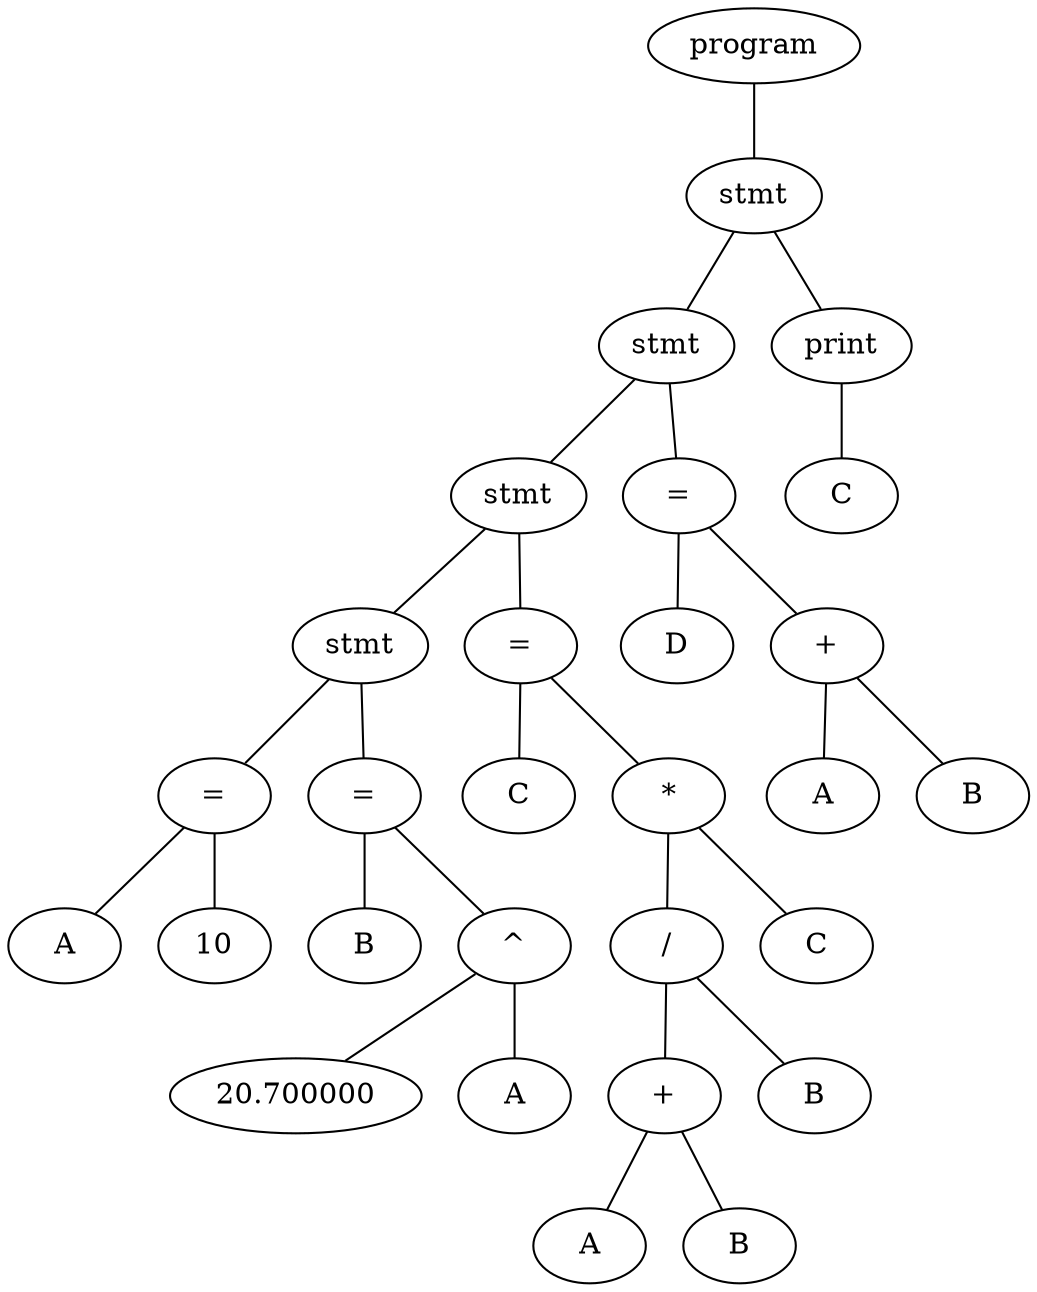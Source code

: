 graph {
	N28[label="program"];
	N27[label="stmt"];
	N24[label="stmt"];
	N18[label="stmt"];
	N8[label="stmt"];
	N1[label="="];
	N2[label="A"];
	N1 -- N2;
	N0[label="10"];
	N1 -- N0;
	N8 -- N1;
	N6[label="="];
	N7[label="B"];
	N6 -- N7;
	N5[label="^"];
	N3[label="20.700000"];
	N5 -- N3;
	N4[label="A"];
	N5 -- N4;
	N6 -- N5;
	N8 -- N6;
	N18 -- N8;
	N16[label="="];
	N17[label="C"];
	N16 -- N17;
	N15[label="*"];
	N13[label="/"];
	N11[label="+"];
	N9[label="A"];
	N11 -- N9;
	N10[label="B"];
	N11 -- N10;
	N13 -- N11;
	N12[label="B"];
	N13 -- N12;
	N15 -- N13;
	N14[label="C"];
	N15 -- N14;
	N16 -- N15;
	N18 -- N16;
	N24 -- N18;
	N22[label="="];
	N23[label="D"];
	N22 -- N23;
	N21[label="+"];
	N19[label="A"];
	N21 -- N19;
	N20[label="B"];
	N21 -- N20;
	N22 -- N21;
	N24 -- N22;
	N27 -- N24;
	N26[label="print"];
	N25[label="C"];
	N26 -- N25;
	N27 -- N26;
	N28 -- N27;
}